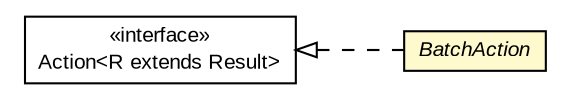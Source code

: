 #!/usr/local/bin/dot
#
# Class diagram 
# Generated by UMLGraph version R5_6-24-gf6e263 (http://www.umlgraph.org/)
#

digraph G {
	edge [fontname="arial",fontsize=10,labelfontname="arial",labelfontsize=10];
	node [fontname="arial",fontsize=10,shape=plaintext];
	nodesep=0.25;
	ranksep=0.5;
	rankdir=LR;
	// com.gwtplatform.dispatch.shared.BatchAction
	c144858 [label=<<table title="com.gwtplatform.dispatch.shared.BatchAction" border="0" cellborder="1" cellspacing="0" cellpadding="2" port="p" bgcolor="lemonChiffon" href="./BatchAction.html">
		<tr><td><table border="0" cellspacing="0" cellpadding="1">
<tr><td align="center" balign="center"><font face="arial italic"> BatchAction </font></td></tr>
		</table></td></tr>
		</table>>, URL="./BatchAction.html", fontname="arial", fontcolor="black", fontsize=10.0];
	// com.gwtplatform.dispatch.shared.Action<R extends com.gwtplatform.dispatch.shared.Result>
	c144861 [label=<<table title="com.gwtplatform.dispatch.shared.Action" border="0" cellborder="1" cellspacing="0" cellpadding="2" port="p" href="./Action.html">
		<tr><td><table border="0" cellspacing="0" cellpadding="1">
<tr><td align="center" balign="center"> &#171;interface&#187; </td></tr>
<tr><td align="center" balign="center"> Action&lt;R extends Result&gt; </td></tr>
		</table></td></tr>
		</table>>, URL="./Action.html", fontname="arial", fontcolor="black", fontsize=10.0];
	//com.gwtplatform.dispatch.shared.BatchAction implements com.gwtplatform.dispatch.shared.Action<R extends com.gwtplatform.dispatch.shared.Result>
	c144861:p -> c144858:p [dir=back,arrowtail=empty,style=dashed];
}

